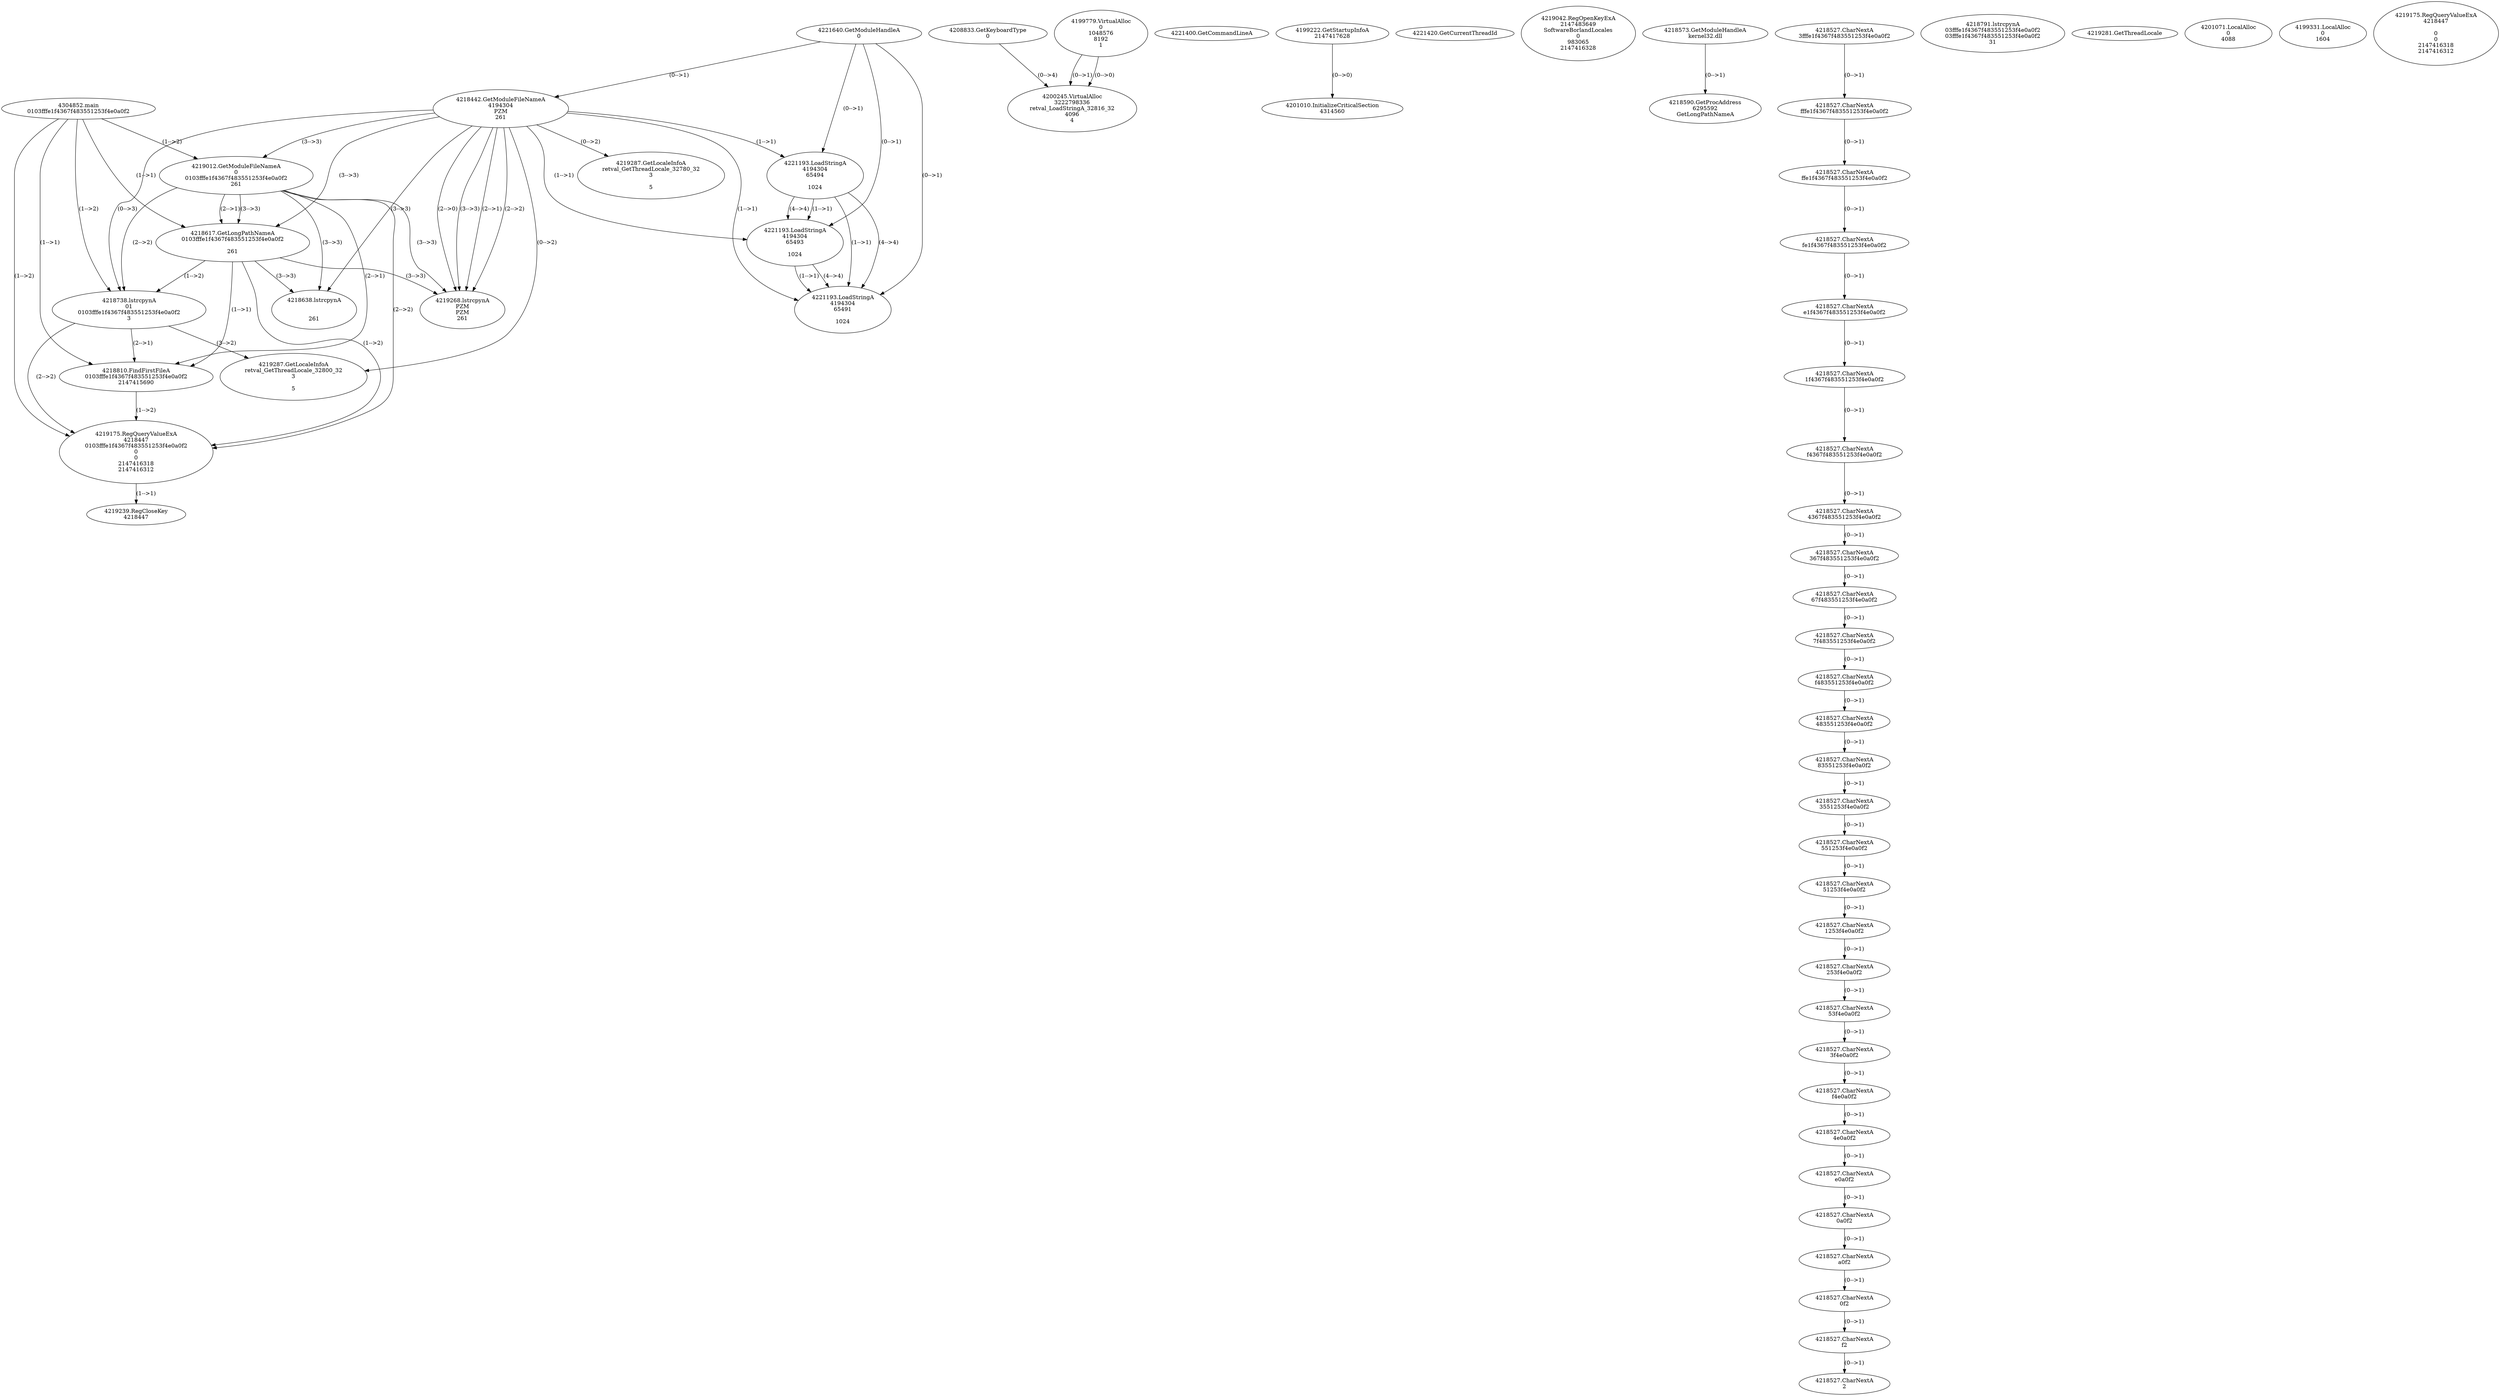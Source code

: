 // Global SCDG with merge call
digraph {
	0 [label="4304852.main
0103fffe1f4367f483551253f4e0a0f2"]
	1 [label="4221640.GetModuleHandleA
0"]
	2 [label="4208833.GetKeyboardType
0"]
	3 [label="4221400.GetCommandLineA
"]
	4 [label="4199222.GetStartupInfoA
2147417628"]
	5 [label="4221420.GetCurrentThreadId
"]
	6 [label="4218442.GetModuleFileNameA
4194304
PZM
261"]
	1 -> 6 [label="(0-->1)"]
	7 [label="4219012.GetModuleFileNameA
0
0103fffe1f4367f483551253f4e0a0f2
261"]
	0 -> 7 [label="(1-->2)"]
	6 -> 7 [label="(3-->3)"]
	8 [label="4219042.RegOpenKeyExA
2147483649
Software\Borland\Locales
0
983065
2147416328"]
	9 [label="4218573.GetModuleHandleA
kernel32.dll"]
	10 [label="4218590.GetProcAddress
6295592
GetLongPathNameA"]
	9 -> 10 [label="(0-->1)"]
	11 [label="4218617.GetLongPathNameA
0103fffe1f4367f483551253f4e0a0f2

261"]
	0 -> 11 [label="(1-->1)"]
	7 -> 11 [label="(2-->1)"]
	6 -> 11 [label="(3-->3)"]
	7 -> 11 [label="(3-->3)"]
	12 [label="4218738.lstrcpynA
01
0103fffe1f4367f483551253f4e0a0f2
3"]
	0 -> 12 [label="(1-->2)"]
	7 -> 12 [label="(2-->2)"]
	11 -> 12 [label="(1-->2)"]
	6 -> 12 [label="(0-->3)"]
	13 [label="4218527.CharNextA
3fffe1f4367f483551253f4e0a0f2"]
	14 [label="4218527.CharNextA
fffe1f4367f483551253f4e0a0f2"]
	13 -> 14 [label="(0-->1)"]
	15 [label="4218527.CharNextA
ffe1f4367f483551253f4e0a0f2"]
	14 -> 15 [label="(0-->1)"]
	16 [label="4218527.CharNextA
fe1f4367f483551253f4e0a0f2"]
	15 -> 16 [label="(0-->1)"]
	17 [label="4218527.CharNextA
e1f4367f483551253f4e0a0f2"]
	16 -> 17 [label="(0-->1)"]
	18 [label="4218527.CharNextA
1f4367f483551253f4e0a0f2"]
	17 -> 18 [label="(0-->1)"]
	19 [label="4218527.CharNextA
f4367f483551253f4e0a0f2"]
	18 -> 19 [label="(0-->1)"]
	20 [label="4218527.CharNextA
4367f483551253f4e0a0f2"]
	19 -> 20 [label="(0-->1)"]
	21 [label="4218527.CharNextA
367f483551253f4e0a0f2"]
	20 -> 21 [label="(0-->1)"]
	22 [label="4218527.CharNextA
67f483551253f4e0a0f2"]
	21 -> 22 [label="(0-->1)"]
	23 [label="4218527.CharNextA
7f483551253f4e0a0f2"]
	22 -> 23 [label="(0-->1)"]
	24 [label="4218527.CharNextA
f483551253f4e0a0f2"]
	23 -> 24 [label="(0-->1)"]
	25 [label="4218527.CharNextA
483551253f4e0a0f2"]
	24 -> 25 [label="(0-->1)"]
	26 [label="4218527.CharNextA
83551253f4e0a0f2"]
	25 -> 26 [label="(0-->1)"]
	27 [label="4218527.CharNextA
3551253f4e0a0f2"]
	26 -> 27 [label="(0-->1)"]
	28 [label="4218527.CharNextA
551253f4e0a0f2"]
	27 -> 28 [label="(0-->1)"]
	29 [label="4218527.CharNextA
51253f4e0a0f2"]
	28 -> 29 [label="(0-->1)"]
	30 [label="4218527.CharNextA
1253f4e0a0f2"]
	29 -> 30 [label="(0-->1)"]
	31 [label="4218527.CharNextA
253f4e0a0f2"]
	30 -> 31 [label="(0-->1)"]
	32 [label="4218527.CharNextA
53f4e0a0f2"]
	31 -> 32 [label="(0-->1)"]
	33 [label="4218527.CharNextA
3f4e0a0f2"]
	32 -> 33 [label="(0-->1)"]
	34 [label="4218527.CharNextA
f4e0a0f2"]
	33 -> 34 [label="(0-->1)"]
	35 [label="4218527.CharNextA
4e0a0f2"]
	34 -> 35 [label="(0-->1)"]
	36 [label="4218527.CharNextA
e0a0f2"]
	35 -> 36 [label="(0-->1)"]
	37 [label="4218527.CharNextA
0a0f2"]
	36 -> 37 [label="(0-->1)"]
	38 [label="4218527.CharNextA
a0f2"]
	37 -> 38 [label="(0-->1)"]
	39 [label="4218527.CharNextA
0f2"]
	38 -> 39 [label="(0-->1)"]
	40 [label="4218527.CharNextA
f2"]
	39 -> 40 [label="(0-->1)"]
	41 [label="4218527.CharNextA
2"]
	40 -> 41 [label="(0-->1)"]
	42 [label="4218791.lstrcpynA
03fffe1f4367f483551253f4e0a0f2
03fffe1f4367f483551253f4e0a0f2
31"]
	43 [label="4218810.FindFirstFileA
0103fffe1f4367f483551253f4e0a0f2
2147415690"]
	0 -> 43 [label="(1-->1)"]
	7 -> 43 [label="(2-->1)"]
	11 -> 43 [label="(1-->1)"]
	12 -> 43 [label="(2-->1)"]
	44 [label="4219175.RegQueryValueExA
4218447
0103fffe1f4367f483551253f4e0a0f2
0
0
2147416318
2147416312"]
	0 -> 44 [label="(1-->2)"]
	7 -> 44 [label="(2-->2)"]
	11 -> 44 [label="(1-->2)"]
	12 -> 44 [label="(2-->2)"]
	43 -> 44 [label="(1-->2)"]
	45 [label="4219239.RegCloseKey
4218447"]
	44 -> 45 [label="(1-->1)"]
	46 [label="4219268.lstrcpynA
PZM
PZM
261"]
	6 -> 46 [label="(2-->1)"]
	6 -> 46 [label="(2-->2)"]
	6 -> 46 [label="(3-->3)"]
	7 -> 46 [label="(3-->3)"]
	11 -> 46 [label="(3-->3)"]
	6 -> 46 [label="(2-->0)"]
	47 [label="4219281.GetThreadLocale
"]
	48 [label="4219287.GetLocaleInfoA
retval_GetThreadLocale_32800_32
3

5"]
	6 -> 48 [label="(0-->2)"]
	12 -> 48 [label="(3-->2)"]
	49 [label="4221193.LoadStringA
4194304
65494

1024"]
	1 -> 49 [label="(0-->1)"]
	6 -> 49 [label="(1-->1)"]
	50 [label="4221193.LoadStringA
4194304
65493

1024"]
	1 -> 50 [label="(0-->1)"]
	6 -> 50 [label="(1-->1)"]
	49 -> 50 [label="(1-->1)"]
	49 -> 50 [label="(4-->4)"]
	51 [label="4221193.LoadStringA
4194304
65491

1024"]
	1 -> 51 [label="(0-->1)"]
	6 -> 51 [label="(1-->1)"]
	49 -> 51 [label="(1-->1)"]
	50 -> 51 [label="(1-->1)"]
	49 -> 51 [label="(4-->4)"]
	50 -> 51 [label="(4-->4)"]
	52 [label="4201010.InitializeCriticalSection
4314560"]
	4 -> 52 [label="(0-->0)"]
	53 [label="4201071.LocalAlloc
0
4088"]
	54 [label="4199779.VirtualAlloc
0
1048576
8192
1"]
	55 [label="4199331.LocalAlloc
0
1604"]
	56 [label="4200245.VirtualAlloc
3222798336
retval_LoadStringA_32816_32
4096
4"]
	54 -> 56 [label="(0-->1)"]
	2 -> 56 [label="(0-->4)"]
	54 -> 56 [label="(0-->0)"]
	57 [label="4218638.lstrcpynA


261"]
	6 -> 57 [label="(3-->3)"]
	7 -> 57 [label="(3-->3)"]
	11 -> 57 [label="(3-->3)"]
	58 [label="4219175.RegQueryValueExA
4218447

0
0
2147416318
2147416312"]
	59 [label="4219287.GetLocaleInfoA
retval_GetThreadLocale_32780_32
3

5"]
	6 -> 59 [label="(0-->2)"]
}
